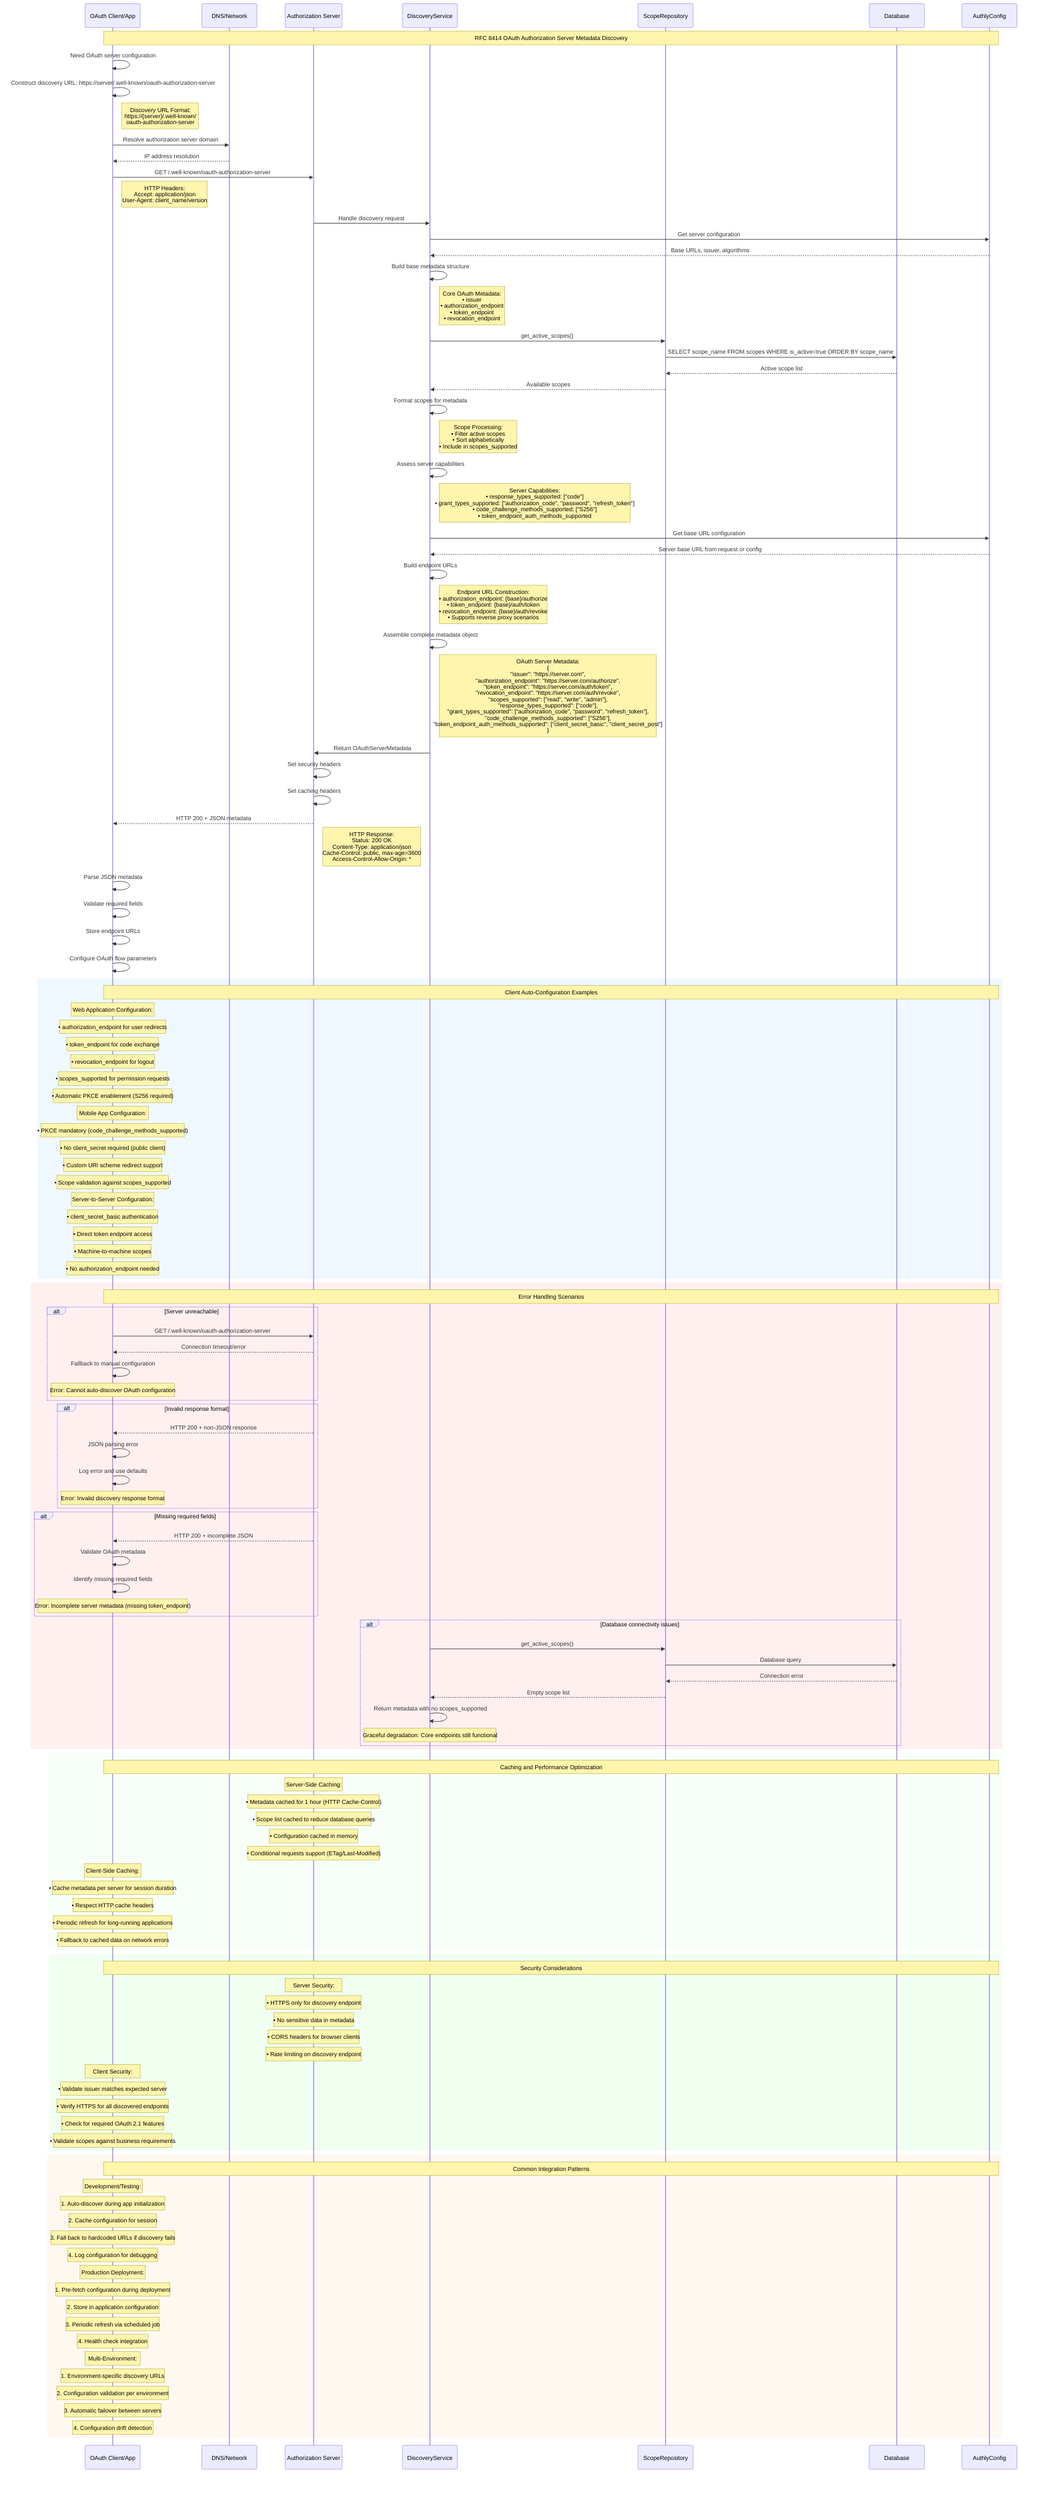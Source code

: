 sequenceDiagram
    participant Client as OAuth Client/App
    participant DNS as DNS/Network
    participant AS as Authorization Server
    participant DS as DiscoveryService
    participant SR as ScopeRepository
    participant DB as Database
    participant Config as AuthlyConfig

    Note over Client,Config: RFC 8414 OAuth Authorization Server Metadata Discovery

    %% Client Discovery Initiation
    Client->>Client: Need OAuth server configuration
    Client->>Client: Construct discovery URL: https://server/.well-known/oauth-authorization-server
    
    Note right of Client: Discovery URL Format:<br/>https://{server}/.well-known/<br/>oauth-authorization-server

    %% DNS Resolution and Request
    Client->>DNS: Resolve authorization server domain
    DNS-->>Client: IP address resolution
    Client->>AS: GET /.well-known/oauth-authorization-server
    
    Note right of Client: HTTP Headers:<br/>Accept: application/json<br/>User-Agent: client_name/version

    %% Authorization Server Processing
    AS->>DS: Handle discovery request
    DS->>Config: Get server configuration
    Config-->>DS: Base URLs, issuer, algorithms
    
    DS->>DS: Build base metadata structure
    Note right of DS: Core OAuth Metadata:<br/>• issuer<br/>• authorization_endpoint<br/>• token_endpoint<br/>• revocation_endpoint

    %% Dynamic Scope Discovery
    DS->>SR: get_active_scopes()
    SR->>DB: SELECT scope_name FROM scopes WHERE is_active=true ORDER BY scope_name
    DB-->>SR: Active scope list
    SR-->>DS: Available scopes
    
    DS->>DS: Format scopes for metadata
    Note right of DS: Scope Processing:<br/>• Filter active scopes<br/>• Sort alphabetically<br/>• Include in scopes_supported

    %% Capability Assessment
    DS->>DS: Assess server capabilities
    Note right of DS: Server Capabilities:<br/>• response_types_supported: ["code"]<br/>• grant_types_supported: ["authorization_code", "password", "refresh_token"]<br/>• code_challenge_methods_supported: ["S256"]<br/>• token_endpoint_auth_methods_supported

    %% URL Construction
    DS->>Config: Get base URL configuration
    Config-->>DS: Server base URL from request or config
    DS->>DS: Build endpoint URLs
    
    Note right of DS: Endpoint URL Construction:<br/>• authorization_endpoint: {base}/authorize<br/>• token_endpoint: {base}/auth/token<br/>• revocation_endpoint: {base}/auth/revoke<br/>• Supports reverse proxy scenarios

    %% Metadata Assembly
    DS->>DS: Assemble complete metadata object
    Note right of DS: OAuth Server Metadata:<br/>{<br/>  "issuer": "https://server.com",<br/>  "authorization_endpoint": "https://server.com/authorize",<br/>  "token_endpoint": "https://server.com/auth/token",<br/>  "revocation_endpoint": "https://server.com/auth/revoke",<br/>  "scopes_supported": ["read", "write", "admin"],<br/>  "response_types_supported": ["code"],<br/>  "grant_types_supported": ["authorization_code", "password", "refresh_token"],<br/>  "code_challenge_methods_supported": ["S256"],<br/>  "token_endpoint_auth_methods_supported": ["client_secret_basic", "client_secret_post"]<br/>}

    %% Response Generation
    DS->>AS: Return OAuthServerMetadata
    AS->>AS: Set security headers
    AS->>AS: Set caching headers
    AS-->>Client: HTTP 200 + JSON metadata

    Note right of AS: HTTP Response:<br/>Status: 200 OK<br/>Content-Type: application/json<br/>Cache-Control: public, max-age=3600<br/>Access-Control-Allow-Origin: *

    %% Client Processing
    Client->>Client: Parse JSON metadata
    Client->>Client: Validate required fields
    Client->>Client: Store endpoint URLs
    Client->>Client: Configure OAuth flow parameters

    %% Client Configuration Examples
    rect rgb(240, 248, 255)
        Note over Client,Config: Client Auto-Configuration Examples
        
        Note over Client: Web Application Configuration:
        Note over Client: • authorization_endpoint for user redirects
        Note over Client: • token_endpoint for code exchange
        Note over Client: • revocation_endpoint for logout
        Note over Client: • scopes_supported for permission requests
        Note over Client: • Automatic PKCE enablement (S256 required)
        
        Note over Client: Mobile App Configuration:
        Note over Client: • PKCE mandatory (code_challenge_methods_supported)
        Note over Client: • No client_secret required (public client)
        Note over Client: • Custom URI scheme redirect support
        Note over Client: • Scope validation against scopes_supported
        
        Note over Client: Server-to-Server Configuration:
        Note over Client: • client_secret_basic authentication
        Note over Client: • Direct token endpoint access
        Note over Client: • Machine-to-machine scopes
        Note over Client: • No authorization_endpoint needed
    end

    %% Error Handling Scenarios
    rect rgb(255, 240, 240)
        Note over Client,Config: Error Handling Scenarios
        
        alt Server unreachable
            Client->>AS: GET /.well-known/oauth-authorization-server
            AS-->>Client: Connection timeout/error
            Client->>Client: Fallback to manual configuration
            Note over Client: Error: Cannot auto-discover OAuth configuration
        end
        
        alt Invalid response format
            AS-->>Client: HTTP 200 + non-JSON response
            Client->>Client: JSON parsing error
            Client->>Client: Log error and use defaults
            Note over Client: Error: Invalid discovery response format
        end
        
        alt Missing required fields
            AS-->>Client: HTTP 200 + incomplete JSON
            Client->>Client: Validate OAuth metadata
            Client->>Client: Identify missing required fields
            Note over Client: Error: Incomplete server metadata (missing token_endpoint)
        end
        
        alt Database connectivity issues
            DS->>SR: get_active_scopes()
            SR->>DB: Database query
            DB-->>SR: Connection error
            SR-->>DS: Empty scope list
            DS->>DS: Return metadata with no scopes_supported
            Note over DS: Graceful degradation: Core endpoints still functional
        end
    end

    %% Caching and Performance
    rect rgb(248, 255, 248)
        Note over Client,Config: Caching and Performance Optimization
        
        Note over AS: Server-Side Caching:
        Note over AS: • Metadata cached for 1 hour (HTTP Cache-Control)
        Note over AS: • Scope list cached to reduce database queries
        Note over AS: • Configuration cached in memory
        Note over AS: • Conditional requests support (ETag/Last-Modified)
        
        Note over Client: Client-Side Caching:
        Note over Client: • Cache metadata per server for session duration
        Note over Client: • Respect HTTP cache headers
        Note over Client: • Periodic refresh for long-running applications
        Note over Client: • Fallback to cached data on network errors
    end

    %% Security Considerations
    rect rgb(240, 255, 240)
        Note over Client,Config: Security Considerations
        
        Note over AS: Server Security:
        Note over AS: • HTTPS only for discovery endpoint
        Note over AS: • No sensitive data in metadata
        Note over AS: • CORS headers for browser clients
        Note over AS: • Rate limiting on discovery endpoint
        
        Note over Client: Client Security:
        Note over Client: • Validate issuer matches expected server
        Note over Client: • Verify HTTPS for all discovered endpoints
        Note over Client: • Check for required OAuth 2.1 features
        Note over Client: • Validate scopes against business requirements
    end

    %% Integration Patterns
    rect rgb(255, 248, 240)
        Note over Client,Config: Common Integration Patterns
        
        Note over Client: Development/Testing:
        Note over Client: 1. Auto-discover during app initialization
        Note over Client: 2. Cache configuration for session
        Note over Client: 3. Fall back to hardcoded URLs if discovery fails
        Note over Client: 4. Log configuration for debugging
        
        Note over Client: Production Deployment:
        Note over Client: 1. Pre-fetch configuration during deployment
        Note over Client: 2. Store in application configuration
        Note over Client: 3. Periodic refresh via scheduled job
        Note over Client: 4. Health check integration
        
        Note over Client: Multi-Environment:
        Note over Client: 1. Environment-specific discovery URLs
        Note over Client: 2. Configuration validation per environment
        Note over Client: 3. Automatic failover between servers
        Note over Client: 4. Configuration drift detection
    end